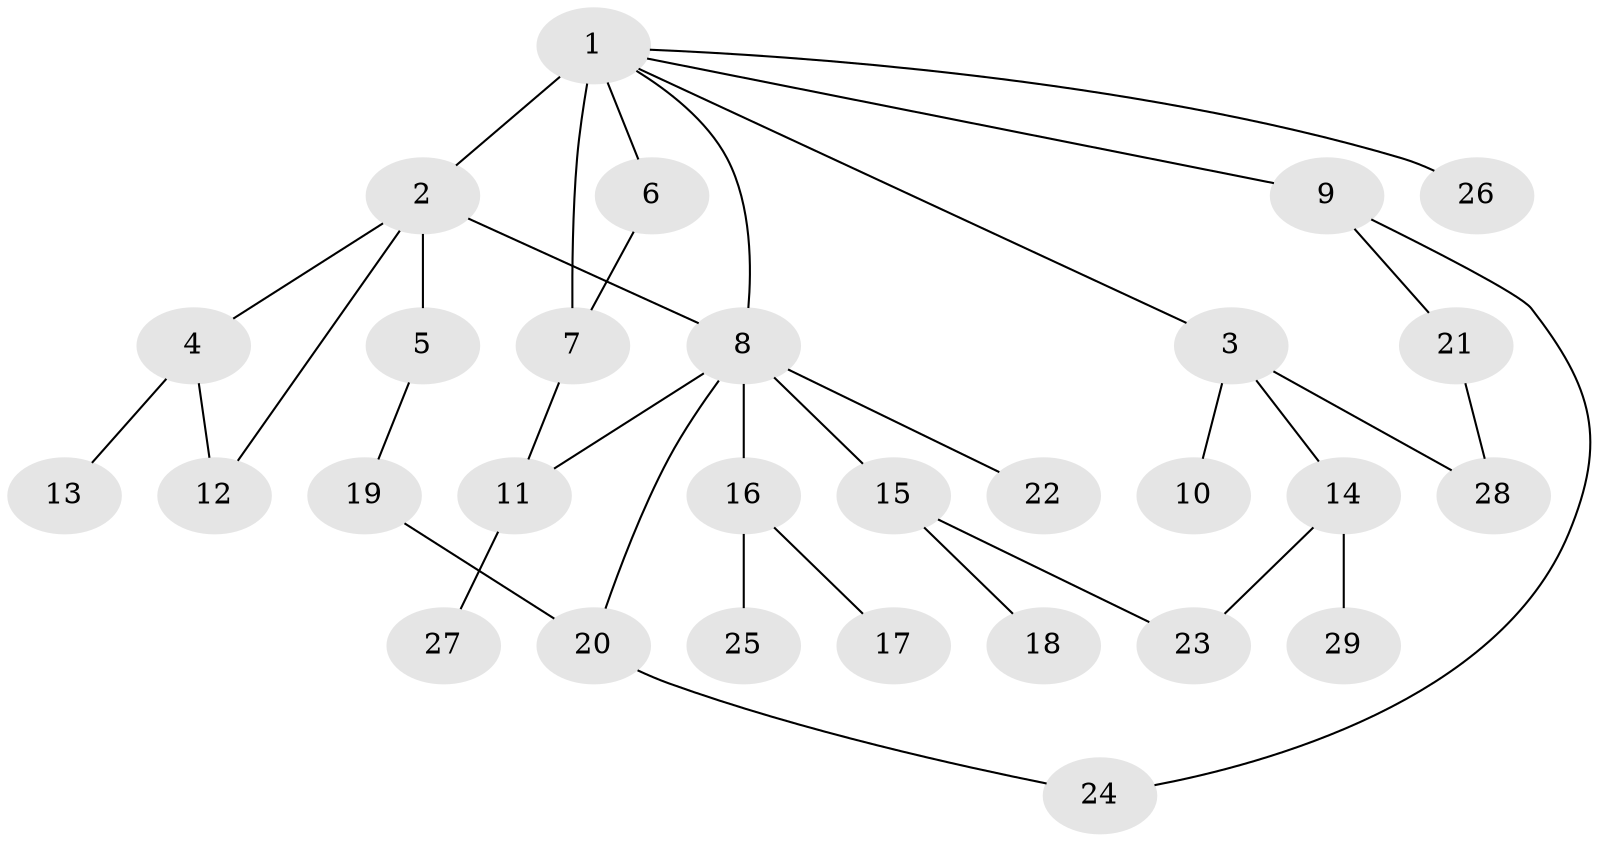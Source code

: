 // original degree distribution, {5: 0.08620689655172414, 4: 0.08620689655172414, 3: 0.1896551724137931, 2: 0.29310344827586204, 1: 0.3448275862068966}
// Generated by graph-tools (version 1.1) at 2025/49/03/04/25 22:49:06]
// undirected, 29 vertices, 36 edges
graph export_dot {
  node [color=gray90,style=filled];
  1;
  2;
  3;
  4;
  5;
  6;
  7;
  8;
  9;
  10;
  11;
  12;
  13;
  14;
  15;
  16;
  17;
  18;
  19;
  20;
  21;
  22;
  23;
  24;
  25;
  26;
  27;
  28;
  29;
  1 -- 2 [weight=4.0];
  1 -- 3 [weight=1.0];
  1 -- 6 [weight=1.0];
  1 -- 7 [weight=1.0];
  1 -- 8 [weight=1.0];
  1 -- 9 [weight=1.0];
  1 -- 26 [weight=1.0];
  2 -- 4 [weight=1.0];
  2 -- 5 [weight=3.0];
  2 -- 8 [weight=1.0];
  2 -- 12 [weight=1.0];
  3 -- 10 [weight=1.0];
  3 -- 14 [weight=1.0];
  3 -- 28 [weight=1.0];
  4 -- 12 [weight=1.0];
  4 -- 13 [weight=1.0];
  5 -- 19 [weight=1.0];
  6 -- 7 [weight=1.0];
  7 -- 11 [weight=1.0];
  8 -- 11 [weight=1.0];
  8 -- 15 [weight=1.0];
  8 -- 16 [weight=1.0];
  8 -- 20 [weight=1.0];
  8 -- 22 [weight=1.0];
  9 -- 21 [weight=1.0];
  9 -- 24 [weight=1.0];
  11 -- 27 [weight=1.0];
  14 -- 23 [weight=1.0];
  14 -- 29 [weight=1.0];
  15 -- 18 [weight=1.0];
  15 -- 23 [weight=1.0];
  16 -- 17 [weight=1.0];
  16 -- 25 [weight=1.0];
  19 -- 20 [weight=1.0];
  20 -- 24 [weight=1.0];
  21 -- 28 [weight=1.0];
}
